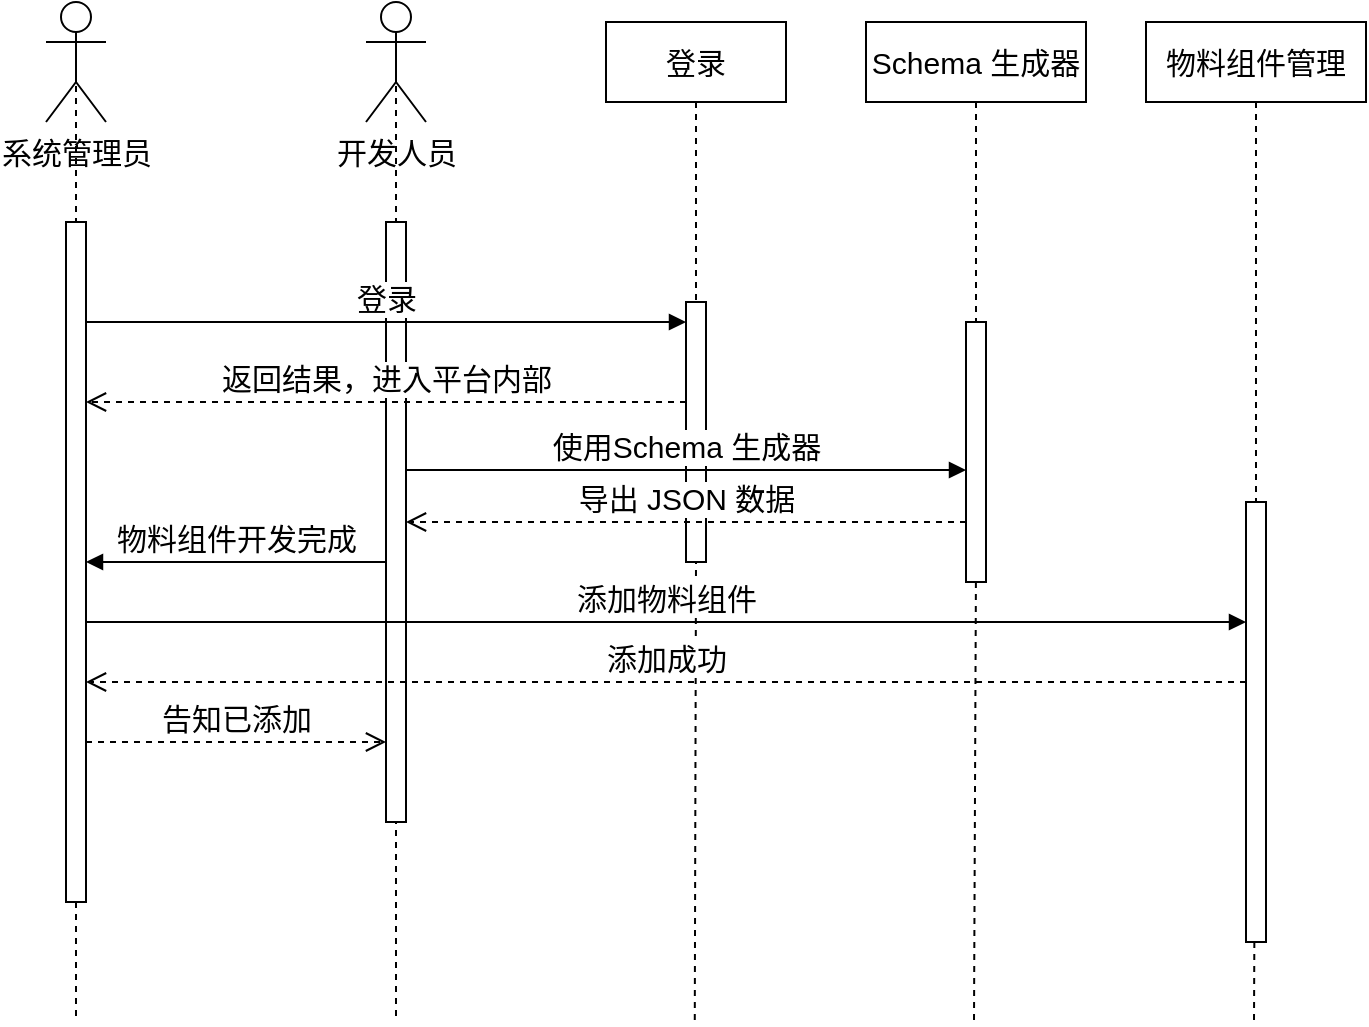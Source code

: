 <mxfile version="24.0.7" type="github">
  <diagram name="第 1 页" id="TBA9z_EaAIl7umYi3vfx">
    <mxGraphModel dx="420" dy="-23" grid="1" gridSize="10" guides="1" tooltips="1" connect="1" arrows="1" fold="1" page="1" pageScale="1" pageWidth="827" pageHeight="1169" math="0" shadow="0">
      <root>
        <mxCell id="0" />
        <mxCell id="1" parent="0" />
        <mxCell id="pmZ5EpEkcRHZ7uIXkLxA-1" style="edgeStyle=orthogonalEdgeStyle;rounded=0;orthogonalLoop=1;jettySize=auto;html=1;exitX=0.5;exitY=0.5;exitDx=0;exitDy=0;exitPerimeter=0;dashed=1;endArrow=none;endFill=0;" edge="1" parent="1" source="pmZ5EpEkcRHZ7uIXkLxA-2">
          <mxGeometry relative="1" as="geometry">
            <mxPoint x="1735" y="2800" as="targetPoint" />
          </mxGeometry>
        </mxCell>
        <mxCell id="pmZ5EpEkcRHZ7uIXkLxA-2" value="系统管理员" style="shape=umlActor;verticalLabelPosition=bottom;verticalAlign=top;html=1;outlineConnect=0;fontSize=15;" vertex="1" parent="1">
          <mxGeometry x="1720" y="2290" width="30" height="60" as="geometry" />
        </mxCell>
        <mxCell id="pmZ5EpEkcRHZ7uIXkLxA-3" style="edgeStyle=orthogonalEdgeStyle;rounded=0;orthogonalLoop=1;jettySize=auto;html=1;exitX=0.5;exitY=0.5;exitDx=0;exitDy=0;exitPerimeter=0;dashed=1;endArrow=none;endFill=0;" edge="1" parent="1" source="pmZ5EpEkcRHZ7uIXkLxA-4">
          <mxGeometry relative="1" as="geometry">
            <mxPoint x="1895" y="2800" as="targetPoint" />
          </mxGeometry>
        </mxCell>
        <mxCell id="pmZ5EpEkcRHZ7uIXkLxA-4" value="开发人员" style="shape=umlActor;verticalLabelPosition=bottom;verticalAlign=top;html=1;outlineConnect=0;fontSize=15;" vertex="1" parent="1">
          <mxGeometry x="1880" y="2290" width="30" height="60" as="geometry" />
        </mxCell>
        <mxCell id="pmZ5EpEkcRHZ7uIXkLxA-5" style="edgeStyle=orthogonalEdgeStyle;rounded=0;orthogonalLoop=1;jettySize=auto;html=1;exitX=0.5;exitY=1;exitDx=0;exitDy=0;dashed=1;endArrow=none;endFill=0;" edge="1" parent="1" source="pmZ5EpEkcRHZ7uIXkLxA-6">
          <mxGeometry relative="1" as="geometry">
            <mxPoint x="2044.385" y="2800" as="targetPoint" />
          </mxGeometry>
        </mxCell>
        <mxCell id="pmZ5EpEkcRHZ7uIXkLxA-6" value="登录" style="rounded=0;whiteSpace=wrap;html=1;fontSize=15;" vertex="1" parent="1">
          <mxGeometry x="2000" y="2300" width="90" height="40" as="geometry" />
        </mxCell>
        <mxCell id="pmZ5EpEkcRHZ7uIXkLxA-7" style="edgeStyle=orthogonalEdgeStyle;rounded=0;orthogonalLoop=1;jettySize=auto;html=1;exitX=0.5;exitY=1;exitDx=0;exitDy=0;dashed=1;endArrow=none;endFill=0;" edge="1" parent="1" source="pmZ5EpEkcRHZ7uIXkLxA-8">
          <mxGeometry relative="1" as="geometry">
            <mxPoint x="2184" y="2800" as="targetPoint" />
          </mxGeometry>
        </mxCell>
        <mxCell id="pmZ5EpEkcRHZ7uIXkLxA-8" value="Schema 生成器" style="rounded=0;whiteSpace=wrap;html=1;fontSize=15;" vertex="1" parent="1">
          <mxGeometry x="2130" y="2300" width="110" height="40" as="geometry" />
        </mxCell>
        <mxCell id="pmZ5EpEkcRHZ7uIXkLxA-9" style="edgeStyle=orthogonalEdgeStyle;rounded=0;orthogonalLoop=1;jettySize=auto;html=1;exitX=0.5;exitY=1;exitDx=0;exitDy=0;dashed=1;endArrow=none;endFill=0;" edge="1" parent="1" source="pmZ5EpEkcRHZ7uIXkLxA-10">
          <mxGeometry relative="1" as="geometry">
            <mxPoint x="2324" y="2800" as="targetPoint" />
          </mxGeometry>
        </mxCell>
        <mxCell id="pmZ5EpEkcRHZ7uIXkLxA-10" value="物料组件管理" style="rounded=0;whiteSpace=wrap;html=1;fontSize=15;" vertex="1" parent="1">
          <mxGeometry x="2270" y="2300" width="110" height="40" as="geometry" />
        </mxCell>
        <mxCell id="pmZ5EpEkcRHZ7uIXkLxA-11" value="" style="html=1;points=[[0,0,0,0,5],[0,1,0,0,-5],[1,0,0,0,5],[1,1,0,0,-5]];perimeter=orthogonalPerimeter;outlineConnect=0;targetShapes=umlLifeline;portConstraint=eastwest;newEdgeStyle={&quot;curved&quot;:0,&quot;rounded&quot;:0};fontSize=15;" vertex="1" parent="1">
          <mxGeometry x="1730" y="2400" width="10" height="340" as="geometry" />
        </mxCell>
        <mxCell id="pmZ5EpEkcRHZ7uIXkLxA-12" value="" style="html=1;points=[[0,0,0,0,5],[0,1,0,0,-5],[1,0,0,0,5],[1,1,0,0,-5]];perimeter=orthogonalPerimeter;outlineConnect=0;targetShapes=umlLifeline;portConstraint=eastwest;newEdgeStyle={&quot;curved&quot;:0,&quot;rounded&quot;:0};fontSize=15;" vertex="1" parent="1">
          <mxGeometry x="1890" y="2400" width="10" height="300" as="geometry" />
        </mxCell>
        <mxCell id="pmZ5EpEkcRHZ7uIXkLxA-13" value="登录" style="html=1;verticalAlign=bottom;endArrow=block;curved=0;rounded=0;fontSize=15;" edge="1" parent="1" source="pmZ5EpEkcRHZ7uIXkLxA-11">
          <mxGeometry width="80" relative="1" as="geometry">
            <mxPoint x="1800" y="2450" as="sourcePoint" />
            <mxPoint x="2040" y="2450" as="targetPoint" />
          </mxGeometry>
        </mxCell>
        <mxCell id="pmZ5EpEkcRHZ7uIXkLxA-14" value="返回结果，进入平台内部" style="html=1;verticalAlign=bottom;endArrow=open;dashed=1;endSize=8;curved=0;rounded=0;fontSize=15;" edge="1" parent="1">
          <mxGeometry relative="1" as="geometry">
            <mxPoint x="2040" y="2490" as="sourcePoint" />
            <mxPoint x="1740" y="2490" as="targetPoint" />
          </mxGeometry>
        </mxCell>
        <mxCell id="pmZ5EpEkcRHZ7uIXkLxA-15" value="" style="html=1;points=[[0,0,0,0,5],[0,1,0,0,-5],[1,0,0,0,5],[1,1,0,0,-5]];perimeter=orthogonalPerimeter;outlineConnect=0;targetShapes=umlLifeline;portConstraint=eastwest;newEdgeStyle={&quot;curved&quot;:0,&quot;rounded&quot;:0};fontSize=15;" vertex="1" parent="1">
          <mxGeometry x="2040" y="2440" width="10" height="130" as="geometry" />
        </mxCell>
        <mxCell id="pmZ5EpEkcRHZ7uIXkLxA-16" value="" style="html=1;points=[[0,0,0,0,5],[0,1,0,0,-5],[1,0,0,0,5],[1,1,0,0,-5]];perimeter=orthogonalPerimeter;outlineConnect=0;targetShapes=umlLifeline;portConstraint=eastwest;newEdgeStyle={&quot;curved&quot;:0,&quot;rounded&quot;:0};fontSize=15;" vertex="1" parent="1">
          <mxGeometry x="2180" y="2450" width="10" height="130" as="geometry" />
        </mxCell>
        <mxCell id="pmZ5EpEkcRHZ7uIXkLxA-17" value="使用Schema 生成器" style="html=1;verticalAlign=bottom;endArrow=block;curved=0;rounded=0;fontSize=15;" edge="1" parent="1">
          <mxGeometry width="80" relative="1" as="geometry">
            <mxPoint x="1900" y="2524" as="sourcePoint" />
            <mxPoint x="2180" y="2524" as="targetPoint" />
          </mxGeometry>
        </mxCell>
        <mxCell id="pmZ5EpEkcRHZ7uIXkLxA-18" value="导出 JSON 数据" style="html=1;verticalAlign=bottom;endArrow=open;dashed=1;endSize=8;curved=0;rounded=0;fontSize=15;" edge="1" parent="1">
          <mxGeometry relative="1" as="geometry">
            <mxPoint x="2180" y="2550" as="sourcePoint" />
            <mxPoint x="1900" y="2550" as="targetPoint" />
          </mxGeometry>
        </mxCell>
        <mxCell id="pmZ5EpEkcRHZ7uIXkLxA-19" value="" style="html=1;points=[[0,0,0,0,5],[0,1,0,0,-5],[1,0,0,0,5],[1,1,0,0,-5]];perimeter=orthogonalPerimeter;outlineConnect=0;targetShapes=umlLifeline;portConstraint=eastwest;newEdgeStyle={&quot;curved&quot;:0,&quot;rounded&quot;:0};fontSize=15;" vertex="1" parent="1">
          <mxGeometry x="2320" y="2540" width="10" height="220" as="geometry" />
        </mxCell>
        <mxCell id="pmZ5EpEkcRHZ7uIXkLxA-20" value="物料组件开发完成" style="html=1;verticalAlign=bottom;endArrow=block;curved=0;rounded=0;fontSize=15;" edge="1" parent="1" target="pmZ5EpEkcRHZ7uIXkLxA-11">
          <mxGeometry width="80" relative="1" as="geometry">
            <mxPoint x="1890" y="2570" as="sourcePoint" />
            <mxPoint x="1800" y="2570" as="targetPoint" />
          </mxGeometry>
        </mxCell>
        <mxCell id="pmZ5EpEkcRHZ7uIXkLxA-21" value="添加物料组件" style="html=1;verticalAlign=bottom;endArrow=block;curved=0;rounded=0;fontSize=15;" edge="1" parent="1">
          <mxGeometry width="80" relative="1" as="geometry">
            <mxPoint x="1740" y="2600" as="sourcePoint" />
            <mxPoint x="2320" y="2600" as="targetPoint" />
            <mxPoint as="offset" />
          </mxGeometry>
        </mxCell>
        <mxCell id="pmZ5EpEkcRHZ7uIXkLxA-22" value="添加成功" style="html=1;verticalAlign=bottom;endArrow=open;dashed=1;endSize=8;curved=0;rounded=0;exitX=0;exitY=1;exitDx=0;exitDy=-5;exitPerimeter=0;fontSize=15;" edge="1" parent="1" target="pmZ5EpEkcRHZ7uIXkLxA-11">
          <mxGeometry relative="1" as="geometry">
            <mxPoint x="2320" y="2630" as="sourcePoint" />
            <mxPoint x="1800" y="2630" as="targetPoint" />
            <mxPoint as="offset" />
          </mxGeometry>
        </mxCell>
        <mxCell id="pmZ5EpEkcRHZ7uIXkLxA-23" value="告知已添加" style="html=1;verticalAlign=bottom;endArrow=open;dashed=1;endSize=8;curved=0;rounded=0;fontSize=15;" edge="1" parent="1">
          <mxGeometry x="-0.009" relative="1" as="geometry">
            <mxPoint x="1740" y="2660" as="sourcePoint" />
            <mxPoint x="1890" y="2660" as="targetPoint" />
            <mxPoint as="offset" />
          </mxGeometry>
        </mxCell>
      </root>
    </mxGraphModel>
  </diagram>
</mxfile>
